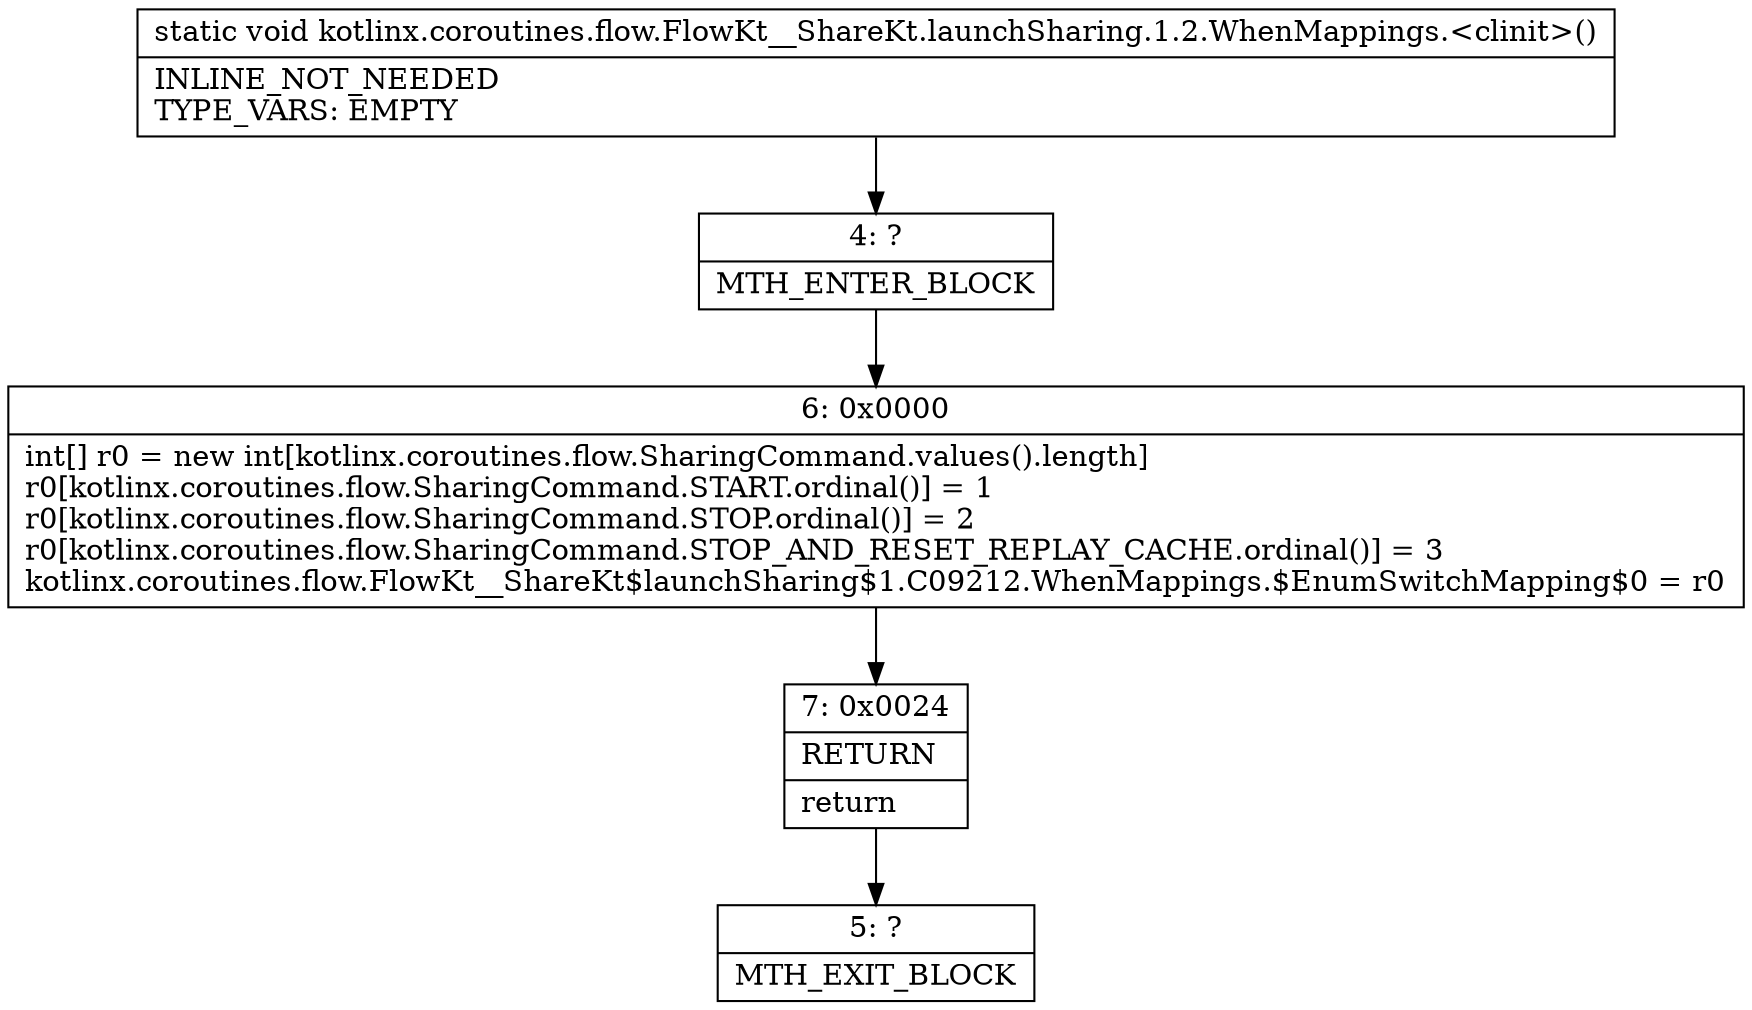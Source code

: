 digraph "CFG forkotlinx.coroutines.flow.FlowKt__ShareKt.launchSharing.1.2.WhenMappings.\<clinit\>()V" {
Node_4 [shape=record,label="{4\:\ ?|MTH_ENTER_BLOCK\l}"];
Node_6 [shape=record,label="{6\:\ 0x0000|int[] r0 = new int[kotlinx.coroutines.flow.SharingCommand.values().length]\lr0[kotlinx.coroutines.flow.SharingCommand.START.ordinal()] = 1\lr0[kotlinx.coroutines.flow.SharingCommand.STOP.ordinal()] = 2\lr0[kotlinx.coroutines.flow.SharingCommand.STOP_AND_RESET_REPLAY_CACHE.ordinal()] = 3\lkotlinx.coroutines.flow.FlowKt__ShareKt$launchSharing$1.C09212.WhenMappings.$EnumSwitchMapping$0 = r0\l}"];
Node_7 [shape=record,label="{7\:\ 0x0024|RETURN\l|return\l}"];
Node_5 [shape=record,label="{5\:\ ?|MTH_EXIT_BLOCK\l}"];
MethodNode[shape=record,label="{static void kotlinx.coroutines.flow.FlowKt__ShareKt.launchSharing.1.2.WhenMappings.\<clinit\>()  | INLINE_NOT_NEEDED\lTYPE_VARS: EMPTY\l}"];
MethodNode -> Node_4;Node_4 -> Node_6;
Node_6 -> Node_7;
Node_7 -> Node_5;
}

